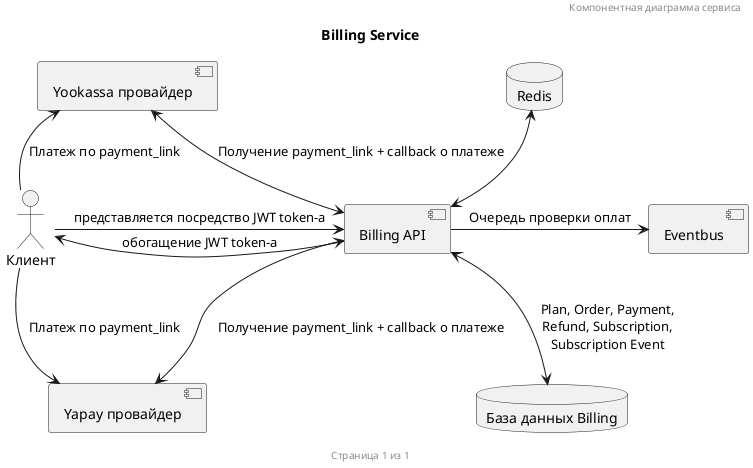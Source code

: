 @startuml

skinparam backgroundColor white
skinparam componentStyle uml2

header Компонентная диаграмма сервиса
title Billing Service
footer Страница 1 из 1

actor Клиент
component Billing as "Billing API"
component Yapay as "Yapay провайдер"
component Yookassa as "Yookassa провайдер"
component Eventbus

database Redis
database Postgres as "База данных Billing"

Клиент -right-> Billing: представляется посредство JWT token-а
Клиент <-right- Billing: обогащение JWT token-а
Billing <-up-> Yookassa: Получение payment_link + callback о платеже
Billing <-down-> Yapay: Получение payment_link + callback о платеже
Клиент -up-> Yookassa: Платеж по payment_link
Клиент -down-> Yapay: Платеж по payment_link
Billing -right-> Eventbus: Очередь проверки оплат
Billing <-down-> Postgres: Plan, Order, Payment,\nRefund, Subscription,\nSubscription Event
Billing <-up-> Redis

@enduml
